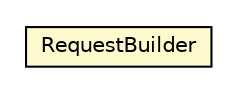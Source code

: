 #!/usr/local/bin/dot
#
# Class diagram 
# Generated by UMLGraph version R5_6-24-gf6e263 (http://www.umlgraph.org/)
#

digraph G {
	edge [fontname="Helvetica",fontsize=10,labelfontname="Helvetica",labelfontsize=10];
	node [fontname="Helvetica",fontsize=10,shape=plaintext];
	nodesep=0.25;
	ranksep=0.5;
	rankdir=LR;
	// com.google.gwt.http.client.RequestBuilder
	c3210 [label=<<table title="com.google.gwt.http.client.RequestBuilder" border="0" cellborder="1" cellspacing="0" cellpadding="2" port="p" bgcolor="lemonChiffon" href="./RequestBuilder.html">
		<tr><td><table border="0" cellspacing="0" cellpadding="1">
<tr><td align="center" balign="center"> RequestBuilder </td></tr>
		</table></td></tr>
		</table>>, URL="./RequestBuilder.html", fontname="Helvetica", fontcolor="black", fontsize=10.0];
}

